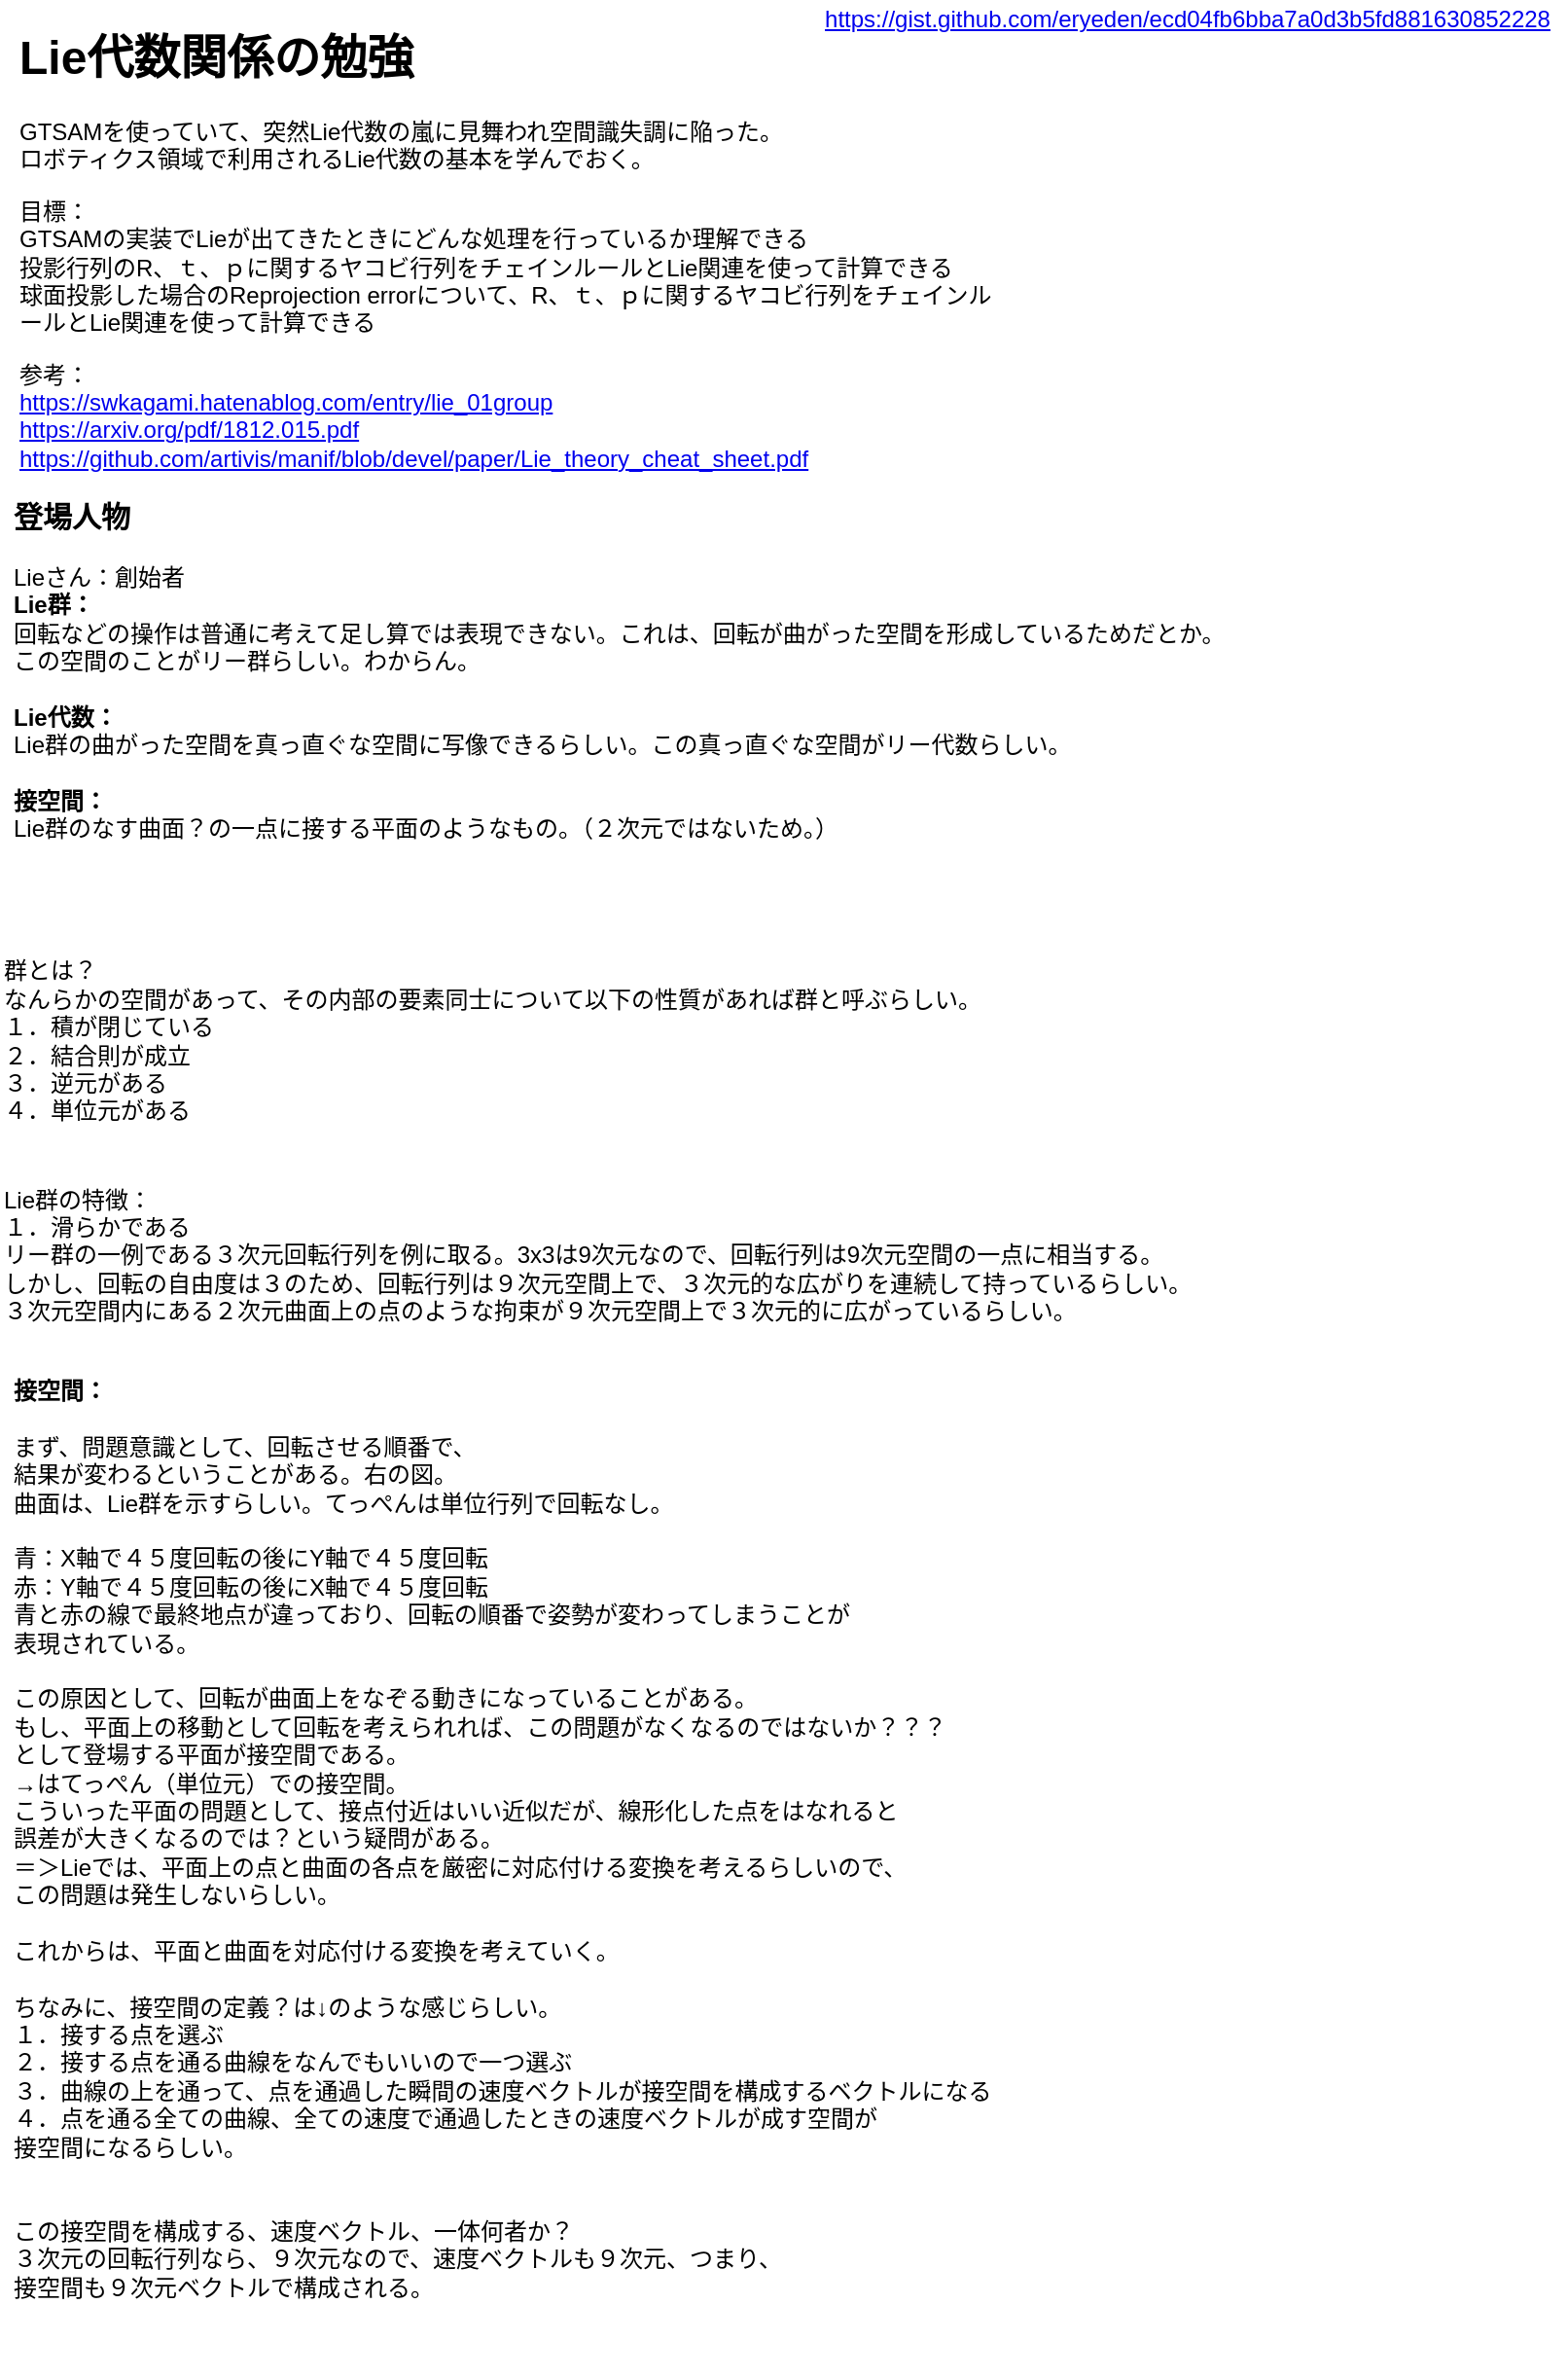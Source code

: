<mxfile version="13.1.3" type="github">
  <diagram id="0TtTwTlx6nBoanwULIQN" name="Page-1">
    <mxGraphModel dx="937" dy="617" grid="1" gridSize="10" guides="1" tooltips="1" connect="1" arrows="1" fold="1" page="1" pageScale="1" pageWidth="827" pageHeight="1169" math="0" shadow="0">
      <root>
        <mxCell id="0" />
        <mxCell id="1" parent="0" />
        <mxCell id="HKZpydoac81tIJ-0xGwn-1" value="&lt;h1&gt;Lie代数関係の勉強&lt;/h1&gt;&lt;p&gt;GTSAMを使っていて、突然Lie代数の嵐に見舞われ空間識失調に陥った。&lt;br&gt;ロボティクス領域で利用されるLie代数の基本を学んでおく。&lt;/p&gt;&lt;p&gt;目標：&lt;br&gt;GTSAMの実装でLieが出てきたときにどんな処理を行っているか理解できる&lt;br&gt;投影行列のR、ｔ、ｐに関するヤコビ行列をチェインルールとLie関連を使って計算できる&lt;br&gt;球面投影した場合のReprojection errorについて、R、ｔ、ｐに関するヤコビ行列をチェインルールとLie関連を使って計算できる&lt;/p&gt;&lt;p&gt;参考：&lt;br&gt;&lt;a href=&quot;https://swkagami.hatenablog.com/entry/lie_01group&quot;&gt;https://swkagami.hatenablog.com/entry/lie_01group&lt;/a&gt;&lt;br&gt;&lt;a href=&quot;https://arxiv.org/pdf/1812.015.pdf&quot;&gt;https://arxiv.org/pdf/1812.015.pdf&lt;/a&gt;&lt;br&gt;&lt;a href=&quot;https://github.com/artivis/manif/blob/devel/paper/Lie_theory_cheat_sheet.pdf&quot;&gt;https://github.com/artivis/manif/blob/devel/paper/Lie_theory_cheat_sheet.pdf&lt;/a&gt;&lt;br&gt;&lt;br&gt;&lt;/p&gt;" style="text;html=1;strokeColor=none;fillColor=none;spacing=5;spacingTop=-20;whiteSpace=wrap;overflow=hidden;rounded=0;" vertex="1" parent="1">
          <mxGeometry x="20" y="20" width="510" height="240" as="geometry" />
        </mxCell>
        <mxCell id="HKZpydoac81tIJ-0xGwn-2" value="&lt;a href=&quot;https://gist.github.com/eryeden/ecd04fb6bba7a0d3b5fd881630852228&quot;&gt;https://gist.github.com/eryeden/ecd04fb6bba7a0d3b5fd881630852228&lt;/a&gt;" style="text;html=1;align=center;verticalAlign=middle;resizable=0;points=[];autosize=1;" vertex="1" parent="1">
          <mxGeometry x="430" y="10" width="390" height="20" as="geometry" />
        </mxCell>
        <mxCell id="HKZpydoac81tIJ-0xGwn-3" value="&lt;font style=&quot;font-size: 15px&quot;&gt;&lt;b&gt;登場人物&lt;br&gt;&lt;/b&gt;&lt;/font&gt;&lt;br&gt;Lieさん：創始者&lt;br&gt;&lt;b&gt;Lie群：&lt;br&gt;&lt;/b&gt;回転などの操作は普通に考えて足し算では表現できない。これは、回転が曲がった空間を形成しているためだとか。&lt;br&gt;この空間のことがリー群らしい。わからん。&lt;br&gt;&lt;br&gt;&lt;b&gt;Lie代数：&lt;br&gt;&lt;/b&gt;Lie群の曲がった空間を真っ直ぐな空間に写像できるらしい。この真っ直ぐな空間がリー代数らしい。&lt;br&gt;&lt;br&gt;&lt;b&gt;接空間：&lt;br&gt;&lt;/b&gt;Lie群のなす曲面？の一点に接する平面のようなもの。（２次元ではないため。）" style="text;html=1;align=left;verticalAlign=middle;resizable=0;points=[];autosize=1;" vertex="1" parent="1">
          <mxGeometry x="20" y="270" width="640" height="170" as="geometry" />
        </mxCell>
        <mxCell id="HKZpydoac81tIJ-0xGwn-4" value="群とは？&lt;br&gt;なんらかの空間があって、その内部の要素同士について以下の性質があれば群と呼ぶらしい。&lt;br&gt;１．積が閉じている&lt;br&gt;２．結合則が成立&lt;br&gt;３．逆元がある&lt;br&gt;４．単位元がある" style="text;html=1;align=left;verticalAlign=middle;resizable=0;points=[];autosize=1;" vertex="1" parent="1">
          <mxGeometry x="15" y="500" width="520" height="90" as="geometry" />
        </mxCell>
        <mxCell id="HKZpydoac81tIJ-0xGwn-5" value="Lie群の特徴：&lt;br&gt;１．滑らかである&lt;br&gt;リー群の一例である３次元回転行列を例に取る。3x3は9次元なので、回転行列は9次元空間の一点に相当する。&lt;br&gt;しかし、回転の自由度は３のため、回転行列は９次元空間上で、３次元的な広がりを連続して持っているらしい。&lt;br&gt;３次元空間内にある２次元曲面上の点のような拘束が９次元空間上で３次元的に広がっているらしい。" style="text;html=1;align=left;verticalAlign=middle;resizable=0;points=[];autosize=1;" vertex="1" parent="1">
          <mxGeometry x="15" y="615" width="630" height="80" as="geometry" />
        </mxCell>
        <mxCell id="HKZpydoac81tIJ-0xGwn-7" value="" style="shape=image;verticalLabelPosition=bottom;labelBackgroundColor=#ffffff;verticalAlign=top;aspect=fixed;imageAspect=0;image=https://cdn-ak.f.st-hatena.com/images/fotolife/s/swkagami/20191007/20191007051625.png;" vertex="1" parent="1">
          <mxGeometry x="560" y="710" width="153.52" height="160" as="geometry" />
        </mxCell>
        <mxCell id="HKZpydoac81tIJ-0xGwn-8" value="" style="shape=image;verticalLabelPosition=bottom;labelBackgroundColor=#ffffff;verticalAlign=top;aspect=fixed;imageAspect=0;image=https://cdn-ak.f.st-hatena.com/images/fotolife/s/swkagami/20191007/20191007051623.png;" vertex="1" parent="1">
          <mxGeometry x="560" y="1070" width="154.87" height="160" as="geometry" />
        </mxCell>
        <mxCell id="HKZpydoac81tIJ-0xGwn-9" value="" style="shape=image;verticalLabelPosition=bottom;labelBackgroundColor=#ffffff;verticalAlign=top;aspect=fixed;imageAspect=0;image=https://cdn-ak.f.st-hatena.com/images/fotolife/s/swkagami/20191007/20191007051617.png;" vertex="1" parent="1">
          <mxGeometry x="561.83" y="880" width="153.04" height="170" as="geometry" />
        </mxCell>
        <mxCell id="HKZpydoac81tIJ-0xGwn-10" value="接空間：&lt;br&gt;&lt;span style=&quot;font-weight: normal&quot;&gt;&lt;br&gt;まず、問題意識として、回転させる順番で、&lt;br&gt;結果が変わるということがある。右の図。&lt;br&gt;曲面は、Lie群を示すらしい。てっぺんは単位行列で回転なし。&lt;br&gt;&lt;br&gt;青：X軸で４５度回転の後にY軸で４５度回転&lt;br&gt;赤：Y軸で４５度回転の後にX軸で４５度回転&lt;br&gt;青と赤の線で最終地点が違っており、回転の順番で姿勢が変わってしまうことが&lt;br&gt;表現されている。&lt;br&gt;&lt;br&gt;この原因として、回転が曲面上をなぞる動きになっていることがある。&lt;br&gt;もし、平面上の移動として回転を考えられれば、この問題がなくなるのではないか？？？&lt;br&gt;として登場する平面が接空間である。&lt;br&gt;→はてっぺん（単位元）での接空間。&lt;br&gt;こういった平面の問題として、接点付近はいい近似だが、線形化した点をはなれると&lt;br&gt;誤差が大きくなるのでは？という疑問がある。&lt;br&gt;＝＞Lieでは、平面上の点と曲面の各点を厳密に対応付ける変換を考えるらしいので、&lt;br&gt;この問題は発生しないらしい。&lt;br&gt;&lt;br&gt;これからは、平面と曲面を対応付ける変換を考えていく。&lt;br&gt;&lt;br&gt;ちなみに、接空間の定義？は↓のような感じらしい。&lt;br&gt;１．接する点を選ぶ&lt;br&gt;２．接する点を通る曲線をなんでもいいので一つ選ぶ&lt;br&gt;３．曲線の上を通って、点を通過した瞬間の速度ベクトルが接空間を構成するベクトルになる&lt;br&gt;４．点を通る全ての曲線、全ての速度で通過したときの速度ベクトルが成す空間が&lt;br&gt;接空間になるらしい。&lt;br&gt;&lt;br&gt;&lt;br&gt;この接空間を構成する、速度ベクトル、一体何者か？&lt;br&gt;３次元の回転行列なら、９次元なので、速度ベクトルも９次元、つまり、&lt;br&gt;接空間も９次元ベクトルで構成される。&lt;br&gt;&lt;/span&gt;" style="text;html=1;align=left;verticalAlign=middle;resizable=0;points=[];autosize=1;fontStyle=1" vertex="1" parent="1">
          <mxGeometry x="20" y="720" width="520" height="470" as="geometry" />
        </mxCell>
      </root>
    </mxGraphModel>
  </diagram>
</mxfile>
